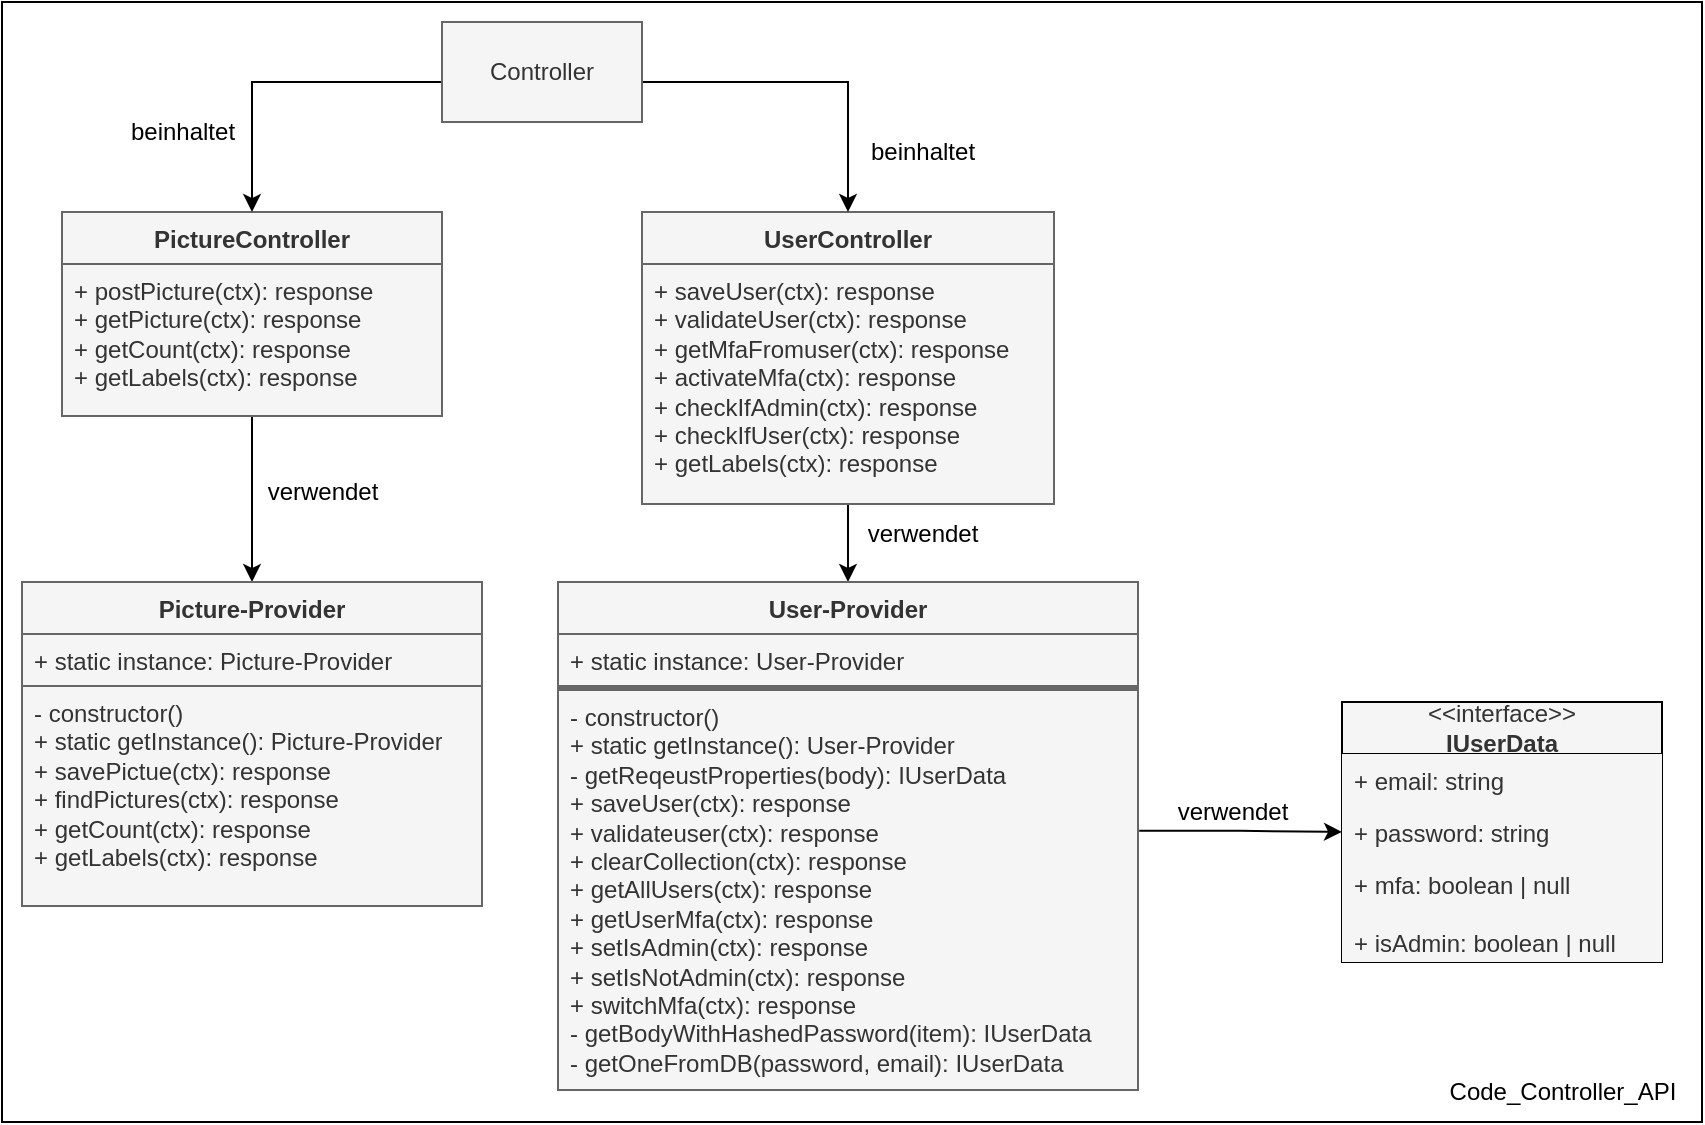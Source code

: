 <mxfile version="26.0.15">
  <diagram name="Page-1" id="-uxoC0M6I0gfjdSEFGPv">
    <mxGraphModel dx="1213" dy="703" grid="1" gridSize="10" guides="1" tooltips="1" connect="1" arrows="1" fold="1" page="1" pageScale="1" pageWidth="827" pageHeight="1169" math="0" shadow="0">
      <root>
        <mxCell id="0" />
        <mxCell id="1" parent="0" />
        <mxCell id="l9YVHGjYDrxqyhy5DjKv-40" value="" style="rounded=0;whiteSpace=wrap;html=1;" vertex="1" parent="1">
          <mxGeometry x="120" y="100" width="850" height="560" as="geometry" />
        </mxCell>
        <mxCell id="l9YVHGjYDrxqyhy5DjKv-35" style="edgeStyle=orthogonalEdgeStyle;rounded=0;orthogonalLoop=1;jettySize=auto;html=1;entryX=0.5;entryY=0;entryDx=0;entryDy=0;" edge="1" parent="1" source="l9YVHGjYDrxqyhy5DjKv-1" target="l9YVHGjYDrxqyhy5DjKv-29">
          <mxGeometry relative="1" as="geometry" />
        </mxCell>
        <mxCell id="l9YVHGjYDrxqyhy5DjKv-1" value="PictureController" style="swimlane;fontStyle=1;align=center;verticalAlign=top;childLayout=stackLayout;horizontal=1;startSize=26;horizontalStack=0;resizeParent=1;resizeParentMax=0;resizeLast=0;collapsible=1;marginBottom=0;whiteSpace=wrap;html=1;fillColor=#f5f5f5;fontColor=#333333;strokeColor=#666666;" vertex="1" parent="1">
          <mxGeometry x="150" y="205" width="190" height="102" as="geometry" />
        </mxCell>
        <mxCell id="l9YVHGjYDrxqyhy5DjKv-3" value="" style="line;strokeWidth=1;fillColor=none;align=left;verticalAlign=middle;spacingTop=-1;spacingLeft=3;spacingRight=3;rotatable=0;labelPosition=right;points=[];portConstraint=eastwest;strokeColor=inherit;" vertex="1" parent="l9YVHGjYDrxqyhy5DjKv-1">
          <mxGeometry y="26" width="190" as="geometry" />
        </mxCell>
        <mxCell id="l9YVHGjYDrxqyhy5DjKv-4" value="&lt;div&gt;+ postPicture(ctx): response&lt;/div&gt;&lt;div&gt;+ getPicture(ctx): response&lt;br&gt;+ getCount(ctx): response&lt;/div&gt;&lt;div&gt;+ getLabels(ctx): response&lt;/div&gt;" style="text;strokeColor=#666666;fillColor=#f5f5f5;align=left;verticalAlign=top;spacingLeft=4;spacingRight=4;overflow=hidden;rotatable=0;points=[[0,0.5],[1,0.5]];portConstraint=eastwest;whiteSpace=wrap;html=1;fontColor=#333333;" vertex="1" parent="l9YVHGjYDrxqyhy5DjKv-1">
          <mxGeometry y="26" width="190" height="76" as="geometry" />
        </mxCell>
        <mxCell id="l9YVHGjYDrxqyhy5DjKv-36" style="edgeStyle=orthogonalEdgeStyle;rounded=0;orthogonalLoop=1;jettySize=auto;html=1;entryX=0.5;entryY=0;entryDx=0;entryDy=0;" edge="1" parent="1" source="l9YVHGjYDrxqyhy5DjKv-5" target="l9YVHGjYDrxqyhy5DjKv-21">
          <mxGeometry relative="1" as="geometry" />
        </mxCell>
        <mxCell id="l9YVHGjYDrxqyhy5DjKv-5" value="UserController" style="swimlane;fontStyle=1;align=center;verticalAlign=top;childLayout=stackLayout;horizontal=1;startSize=26;horizontalStack=0;resizeParent=1;resizeParentMax=0;resizeLast=0;collapsible=1;marginBottom=0;whiteSpace=wrap;html=1;fillColor=#f5f5f5;fontColor=#333333;strokeColor=#666666;" vertex="1" parent="1">
          <mxGeometry x="440" y="205" width="206" height="146" as="geometry" />
        </mxCell>
        <mxCell id="l9YVHGjYDrxqyhy5DjKv-6" value="" style="line;strokeWidth=1;fillColor=none;align=left;verticalAlign=middle;spacingTop=-1;spacingLeft=3;spacingRight=3;rotatable=0;labelPosition=right;points=[];portConstraint=eastwest;strokeColor=inherit;" vertex="1" parent="l9YVHGjYDrxqyhy5DjKv-5">
          <mxGeometry y="26" width="206" as="geometry" />
        </mxCell>
        <mxCell id="l9YVHGjYDrxqyhy5DjKv-7" value="&lt;div&gt;+ saveUser(ctx): response&lt;/div&gt;&lt;div&gt;+ validateUser(ctx): response&lt;br&gt;+ getMfaFromuser(ctx): response&lt;/div&gt;&lt;div&gt;+ activateMfa(ctx): response&lt;/div&gt;&lt;div&gt;+ checkIfAdmin(ctx): response&lt;/div&gt;&lt;div&gt;+ checkIfUser(ctx): response&lt;/div&gt;&lt;div&gt;+ getLabels(ctx): response&lt;/div&gt;" style="text;strokeColor=#666666;fillColor=#f5f5f5;align=left;verticalAlign=top;spacingLeft=4;spacingRight=4;overflow=hidden;rotatable=0;points=[[0,0.5],[1,0.5]];portConstraint=eastwest;whiteSpace=wrap;html=1;fontColor=#333333;" vertex="1" parent="l9YVHGjYDrxqyhy5DjKv-5">
          <mxGeometry y="26" width="206" height="120" as="geometry" />
        </mxCell>
        <mxCell id="l9YVHGjYDrxqyhy5DjKv-9" value="&amp;lt;&amp;lt;interface&amp;gt;&amp;gt;&lt;div&gt;&lt;b&gt;IUserData&lt;/b&gt;&lt;/div&gt;" style="swimlane;fontStyle=0;childLayout=stackLayout;horizontal=1;startSize=26;fillColor=#f5f5f5;horizontalStack=0;resizeParent=1;resizeParentMax=0;resizeLast=0;collapsible=1;marginBottom=0;whiteSpace=wrap;html=1;fontColor=#333333;strokeColor=default;" vertex="1" parent="1">
          <mxGeometry x="790" y="450" width="160" height="130" as="geometry" />
        </mxCell>
        <mxCell id="l9YVHGjYDrxqyhy5DjKv-10" value="+ email: string" style="text;strokeColor=none;fillColor=#f5f5f5;align=left;verticalAlign=top;spacingLeft=4;spacingRight=4;overflow=hidden;rotatable=0;points=[[0,0.5],[1,0.5]];portConstraint=eastwest;whiteSpace=wrap;html=1;fontColor=#333333;" vertex="1" parent="l9YVHGjYDrxqyhy5DjKv-9">
          <mxGeometry y="26" width="160" height="26" as="geometry" />
        </mxCell>
        <mxCell id="l9YVHGjYDrxqyhy5DjKv-11" value="+ password: string" style="text;strokeColor=none;fillColor=#f5f5f5;align=left;verticalAlign=top;spacingLeft=4;spacingRight=4;overflow=hidden;rotatable=0;points=[[0,0.5],[1,0.5]];portConstraint=eastwest;whiteSpace=wrap;html=1;fontColor=#333333;" vertex="1" parent="l9YVHGjYDrxqyhy5DjKv-9">
          <mxGeometry y="52" width="160" height="26" as="geometry" />
        </mxCell>
        <mxCell id="l9YVHGjYDrxqyhy5DjKv-12" value="+ mfa: boolean | null&lt;div&gt;&lt;br&gt;&lt;/div&gt;&lt;div&gt;+ isAdmin: boolean | null&lt;/div&gt;" style="text;strokeColor=none;fillColor=#f5f5f5;align=left;verticalAlign=top;spacingLeft=4;spacingRight=4;overflow=hidden;rotatable=0;points=[[0,0.5],[1,0.5]];portConstraint=eastwest;whiteSpace=wrap;html=1;fontColor=#333333;" vertex="1" parent="l9YVHGjYDrxqyhy5DjKv-9">
          <mxGeometry y="78" width="160" height="52" as="geometry" />
        </mxCell>
        <mxCell id="l9YVHGjYDrxqyhy5DjKv-21" value="User-Provider" style="swimlane;fontStyle=1;align=center;verticalAlign=top;childLayout=stackLayout;horizontal=1;startSize=26;horizontalStack=0;resizeParent=1;resizeParentMax=0;resizeLast=0;collapsible=1;marginBottom=0;whiteSpace=wrap;html=1;fillColor=#f5f5f5;fontColor=#333333;strokeColor=#666666;" vertex="1" parent="1">
          <mxGeometry x="398" y="390" width="290" height="254" as="geometry" />
        </mxCell>
        <mxCell id="l9YVHGjYDrxqyhy5DjKv-22" value="+ static instance: User-Provider" style="text;strokeColor=#666666;fillColor=#f5f5f5;align=left;verticalAlign=top;spacingLeft=4;spacingRight=4;overflow=hidden;rotatable=0;points=[[0,0.5],[1,0.5]];portConstraint=eastwest;whiteSpace=wrap;html=1;fontColor=#333333;" vertex="1" parent="l9YVHGjYDrxqyhy5DjKv-21">
          <mxGeometry y="26" width="290" height="26" as="geometry" />
        </mxCell>
        <mxCell id="l9YVHGjYDrxqyhy5DjKv-23" value="" style="line;strokeWidth=1;fillColor=none;align=left;verticalAlign=middle;spacingTop=-1;spacingLeft=3;spacingRight=3;rotatable=0;labelPosition=right;points=[];portConstraint=eastwest;strokeColor=inherit;" vertex="1" parent="l9YVHGjYDrxqyhy5DjKv-21">
          <mxGeometry y="52" width="290" height="2" as="geometry" />
        </mxCell>
        <mxCell id="l9YVHGjYDrxqyhy5DjKv-24" value="- constructor()&lt;div&gt;+ static getInstance(): User-Provider&lt;/div&gt;&lt;div&gt;- getReqeustProperties(body): IUserData&lt;/div&gt;&lt;div&gt;+ saveUser(ctx): response&lt;/div&gt;&lt;div&gt;+ validateuser(ctx): response&lt;/div&gt;&lt;div&gt;+ clearCollection(ctx): response&lt;/div&gt;&lt;div&gt;+ getAllUsers(ctx): response&lt;/div&gt;&lt;div&gt;+ getUserMfa(ctx): response&lt;/div&gt;&lt;div&gt;+ setIsAdmin(ctx): response&amp;nbsp;&lt;/div&gt;&lt;div&gt;+ setIsNotAdmin(ctx): response&lt;/div&gt;&lt;div&gt;+ switchMfa(ctx): response&lt;/div&gt;&lt;div&gt;- getBodyWithHashedPassword(item): IUserData&lt;/div&gt;&lt;div&gt;- getOneFromDB(password, email): IUserData&lt;/div&gt;" style="text;strokeColor=#666666;fillColor=#f5f5f5;align=left;verticalAlign=top;spacingLeft=4;spacingRight=4;overflow=hidden;rotatable=0;points=[[0,0.5],[1,0.5]];portConstraint=eastwest;whiteSpace=wrap;html=1;fontColor=#333333;" vertex="1" parent="l9YVHGjYDrxqyhy5DjKv-21">
          <mxGeometry y="54" width="290" height="200" as="geometry" />
        </mxCell>
        <mxCell id="l9YVHGjYDrxqyhy5DjKv-29" value="Picture-Provider" style="swimlane;fontStyle=1;align=center;verticalAlign=top;childLayout=stackLayout;horizontal=1;startSize=26;horizontalStack=0;resizeParent=1;resizeParentMax=0;resizeLast=0;collapsible=1;marginBottom=0;whiteSpace=wrap;html=1;fillColor=#f5f5f5;fontColor=#333333;strokeColor=#666666;" vertex="1" parent="1">
          <mxGeometry x="130" y="390" width="230" height="162" as="geometry" />
        </mxCell>
        <mxCell id="l9YVHGjYDrxqyhy5DjKv-30" value="+ static instance: Picture-Provider" style="text;strokeColor=#666666;fillColor=#f5f5f5;align=left;verticalAlign=top;spacingLeft=4;spacingRight=4;overflow=hidden;rotatable=0;points=[[0,0.5],[1,0.5]];portConstraint=eastwest;whiteSpace=wrap;html=1;fontColor=#333333;" vertex="1" parent="l9YVHGjYDrxqyhy5DjKv-29">
          <mxGeometry y="26" width="230" height="26" as="geometry" />
        </mxCell>
        <mxCell id="l9YVHGjYDrxqyhy5DjKv-31" value="" style="line;strokeWidth=1;fillColor=none;align=left;verticalAlign=middle;spacingTop=-1;spacingLeft=3;spacingRight=3;rotatable=0;labelPosition=right;points=[];portConstraint=eastwest;strokeColor=inherit;" vertex="1" parent="l9YVHGjYDrxqyhy5DjKv-29">
          <mxGeometry y="52" width="230" as="geometry" />
        </mxCell>
        <mxCell id="l9YVHGjYDrxqyhy5DjKv-32" value="- constructor()&lt;div&gt;+ static getInstance(): Picture-Provider&lt;/div&gt;&lt;div&gt;+ savePictue(ctx): response&lt;/div&gt;&lt;div&gt;+ findPictures(ctx): response&lt;/div&gt;&lt;div&gt;+ getCount(ctx): response&lt;/div&gt;&lt;div&gt;+ getLabels(ctx): response&lt;/div&gt;" style="text;strokeColor=#666666;fillColor=#f5f5f5;align=left;verticalAlign=top;spacingLeft=4;spacingRight=4;overflow=hidden;rotatable=0;points=[[0,0.5],[1,0.5]];portConstraint=eastwest;whiteSpace=wrap;html=1;fontColor=#333333;" vertex="1" parent="l9YVHGjYDrxqyhy5DjKv-29">
          <mxGeometry y="52" width="230" height="110" as="geometry" />
        </mxCell>
        <mxCell id="l9YVHGjYDrxqyhy5DjKv-33" value="" style="edgeStyle=orthogonalEdgeStyle;rounded=0;orthogonalLoop=1;jettySize=auto;html=1;entryX=0;entryY=0.5;entryDx=0;entryDy=0;exitX=1.002;exitY=0.352;exitDx=0;exitDy=0;exitPerimeter=0;" edge="1" parent="1" source="l9YVHGjYDrxqyhy5DjKv-24" target="l9YVHGjYDrxqyhy5DjKv-11">
          <mxGeometry relative="1" as="geometry" />
        </mxCell>
        <mxCell id="l9YVHGjYDrxqyhy5DjKv-34" value="verwendet" style="text;html=1;align=center;verticalAlign=middle;resizable=0;points=[];autosize=1;strokeColor=none;fillColor=none;" vertex="1" parent="1">
          <mxGeometry x="695" y="490" width="80" height="30" as="geometry" />
        </mxCell>
        <mxCell id="l9YVHGjYDrxqyhy5DjKv-38" style="edgeStyle=orthogonalEdgeStyle;rounded=0;orthogonalLoop=1;jettySize=auto;html=1;entryX=0.5;entryY=0;entryDx=0;entryDy=0;" edge="1" parent="1" source="l9YVHGjYDrxqyhy5DjKv-37" target="l9YVHGjYDrxqyhy5DjKv-1">
          <mxGeometry relative="1" as="geometry">
            <Array as="points">
              <mxPoint x="245" y="140" />
            </Array>
          </mxGeometry>
        </mxCell>
        <mxCell id="l9YVHGjYDrxqyhy5DjKv-39" style="edgeStyle=orthogonalEdgeStyle;rounded=0;orthogonalLoop=1;jettySize=auto;html=1;entryX=0.5;entryY=0;entryDx=0;entryDy=0;" edge="1" parent="1" source="l9YVHGjYDrxqyhy5DjKv-37" target="l9YVHGjYDrxqyhy5DjKv-5">
          <mxGeometry relative="1" as="geometry">
            <Array as="points">
              <mxPoint x="543" y="140" />
            </Array>
          </mxGeometry>
        </mxCell>
        <mxCell id="l9YVHGjYDrxqyhy5DjKv-37" value="Controller" style="html=1;whiteSpace=wrap;fillColor=#f5f5f5;fontColor=#333333;strokeColor=#666666;" vertex="1" parent="1">
          <mxGeometry x="340" y="110" width="100" height="50" as="geometry" />
        </mxCell>
        <mxCell id="l9YVHGjYDrxqyhy5DjKv-41" value="Code_Controller_API" style="text;html=1;align=center;verticalAlign=middle;resizable=0;points=[];autosize=1;strokeColor=none;fillColor=none;" vertex="1" parent="1">
          <mxGeometry x="830" y="630" width="140" height="30" as="geometry" />
        </mxCell>
        <mxCell id="l9YVHGjYDrxqyhy5DjKv-42" value="verwendet" style="text;html=1;align=center;verticalAlign=middle;resizable=0;points=[];autosize=1;strokeColor=none;fillColor=none;" vertex="1" parent="1">
          <mxGeometry x="540" y="351" width="80" height="30" as="geometry" />
        </mxCell>
        <mxCell id="l9YVHGjYDrxqyhy5DjKv-43" value="verwendet" style="text;html=1;align=center;verticalAlign=middle;resizable=0;points=[];autosize=1;strokeColor=none;fillColor=none;" vertex="1" parent="1">
          <mxGeometry x="240" y="330" width="80" height="30" as="geometry" />
        </mxCell>
        <mxCell id="l9YVHGjYDrxqyhy5DjKv-44" value="beinhaltet" style="text;html=1;align=center;verticalAlign=middle;resizable=0;points=[];autosize=1;strokeColor=none;fillColor=none;" vertex="1" parent="1">
          <mxGeometry x="540" y="160" width="80" height="30" as="geometry" />
        </mxCell>
        <mxCell id="l9YVHGjYDrxqyhy5DjKv-45" value="beinhaltet" style="text;html=1;align=center;verticalAlign=middle;resizable=0;points=[];autosize=1;strokeColor=none;fillColor=none;" vertex="1" parent="1">
          <mxGeometry x="170" y="150" width="80" height="30" as="geometry" />
        </mxCell>
      </root>
    </mxGraphModel>
  </diagram>
</mxfile>
